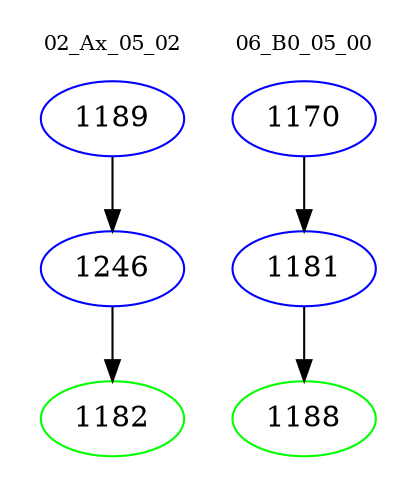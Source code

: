 digraph{
subgraph cluster_0 {
color = white
label = "02_Ax_05_02";
fontsize=10;
T0_1189 [label="1189", color="blue"]
T0_1189 -> T0_1246 [color="black"]
T0_1246 [label="1246", color="blue"]
T0_1246 -> T0_1182 [color="black"]
T0_1182 [label="1182", color="green"]
}
subgraph cluster_1 {
color = white
label = "06_B0_05_00";
fontsize=10;
T1_1170 [label="1170", color="blue"]
T1_1170 -> T1_1181 [color="black"]
T1_1181 [label="1181", color="blue"]
T1_1181 -> T1_1188 [color="black"]
T1_1188 [label="1188", color="green"]
}
}
